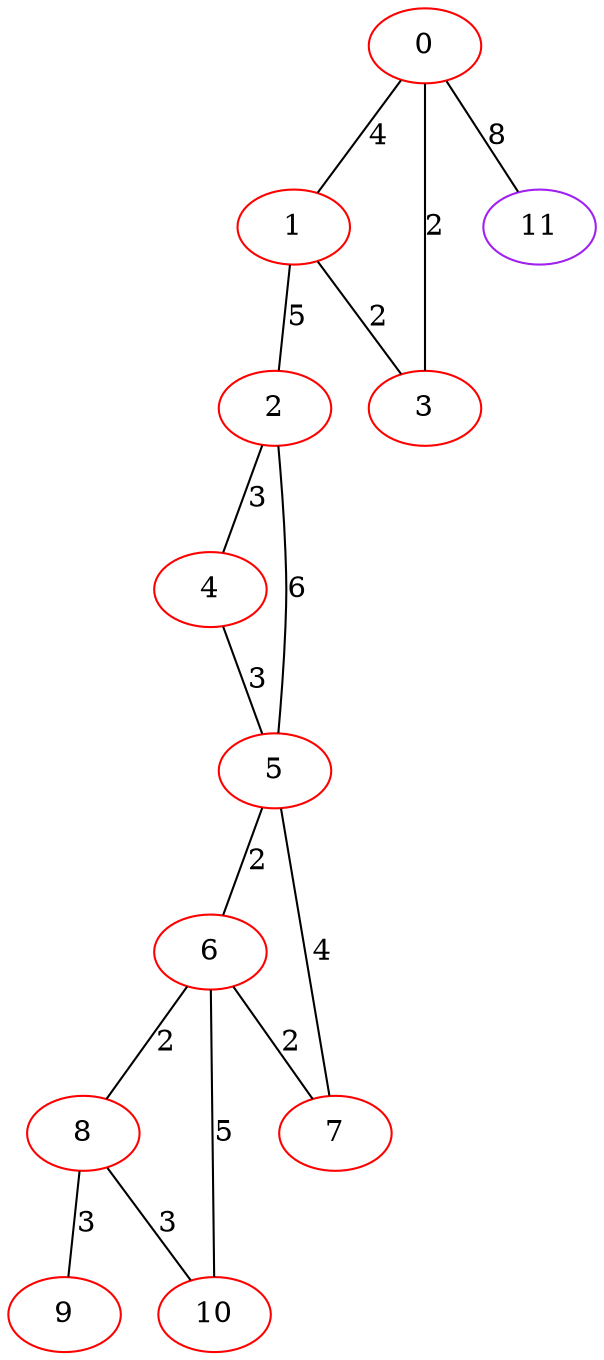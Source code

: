 graph "" {
0 [color=red, weight=1];
1 [color=red, weight=1];
2 [color=red, weight=1];
3 [color=red, weight=1];
4 [color=red, weight=1];
5 [color=red, weight=1];
6 [color=red, weight=1];
7 [color=red, weight=1];
8 [color=red, weight=1];
9 [color=red, weight=1];
10 [color=red, weight=1];
11 [color=purple, weight=4];
0 -- 11  [key=0, label=8];
0 -- 1  [key=0, label=4];
0 -- 3  [key=0, label=2];
1 -- 2  [key=0, label=5];
1 -- 3  [key=0, label=2];
2 -- 4  [key=0, label=3];
2 -- 5  [key=0, label=6];
4 -- 5  [key=0, label=3];
5 -- 6  [key=0, label=2];
5 -- 7  [key=0, label=4];
6 -- 8  [key=0, label=2];
6 -- 10  [key=0, label=5];
6 -- 7  [key=0, label=2];
8 -- 9  [key=0, label=3];
8 -- 10  [key=0, label=3];
}
